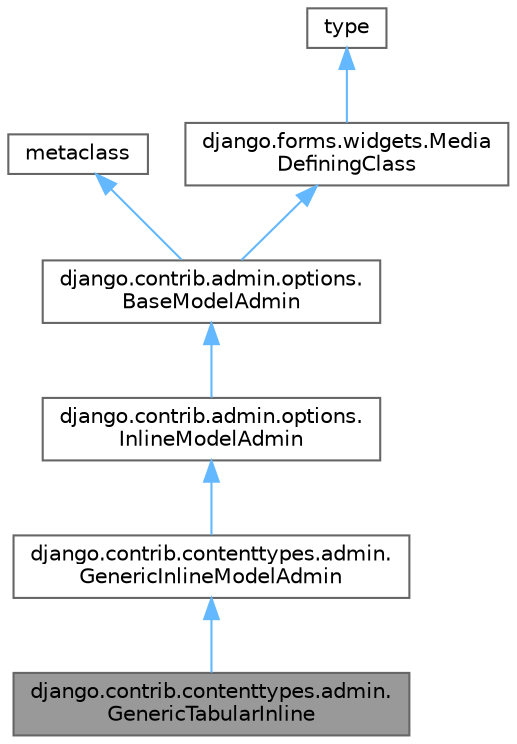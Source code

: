 digraph "django.contrib.contenttypes.admin.GenericTabularInline"
{
 // LATEX_PDF_SIZE
  bgcolor="transparent";
  edge [fontname=Helvetica,fontsize=10,labelfontname=Helvetica,labelfontsize=10];
  node [fontname=Helvetica,fontsize=10,shape=box,height=0.2,width=0.4];
  Node1 [id="Node000001",label="django.contrib.contenttypes.admin.\lGenericTabularInline",height=0.2,width=0.4,color="gray40", fillcolor="grey60", style="filled", fontcolor="black",tooltip=" "];
  Node2 -> Node1 [id="edge7_Node000001_Node000002",dir="back",color="steelblue1",style="solid",tooltip=" "];
  Node2 [id="Node000002",label="django.contrib.contenttypes.admin.\lGenericInlineModelAdmin",height=0.2,width=0.4,color="gray40", fillcolor="white", style="filled",URL="$classdjango_1_1contrib_1_1contenttypes_1_1admin_1_1GenericInlineModelAdmin.html",tooltip=" "];
  Node3 -> Node2 [id="edge8_Node000002_Node000003",dir="back",color="steelblue1",style="solid",tooltip=" "];
  Node3 [id="Node000003",label="django.contrib.admin.options.\lInlineModelAdmin",height=0.2,width=0.4,color="gray40", fillcolor="white", style="filled",URL="$classdjango_1_1contrib_1_1admin_1_1options_1_1InlineModelAdmin.html",tooltip=" "];
  Node4 -> Node3 [id="edge9_Node000003_Node000004",dir="back",color="steelblue1",style="solid",tooltip=" "];
  Node4 [id="Node000004",label="django.contrib.admin.options.\lBaseModelAdmin",height=0.2,width=0.4,color="gray40", fillcolor="white", style="filled",URL="$classdjango_1_1contrib_1_1admin_1_1options_1_1BaseModelAdmin.html",tooltip=" "];
  Node5 -> Node4 [id="edge10_Node000004_Node000005",dir="back",color="steelblue1",style="solid",tooltip=" "];
  Node5 [id="Node000005",label="metaclass",height=0.2,width=0.4,color="gray40", fillcolor="white", style="filled",tooltip=" "];
  Node6 -> Node4 [id="edge11_Node000004_Node000006",dir="back",color="steelblue1",style="solid",tooltip=" "];
  Node6 [id="Node000006",label="django.forms.widgets.Media\lDefiningClass",height=0.2,width=0.4,color="gray40", fillcolor="white", style="filled",URL="$classdjango_1_1forms_1_1widgets_1_1MediaDefiningClass.html",tooltip=" "];
  Node7 -> Node6 [id="edge12_Node000006_Node000007",dir="back",color="steelblue1",style="solid",tooltip=" "];
  Node7 [id="Node000007",label="type",height=0.2,width=0.4,color="gray40", fillcolor="white", style="filled",tooltip=" "];
}
